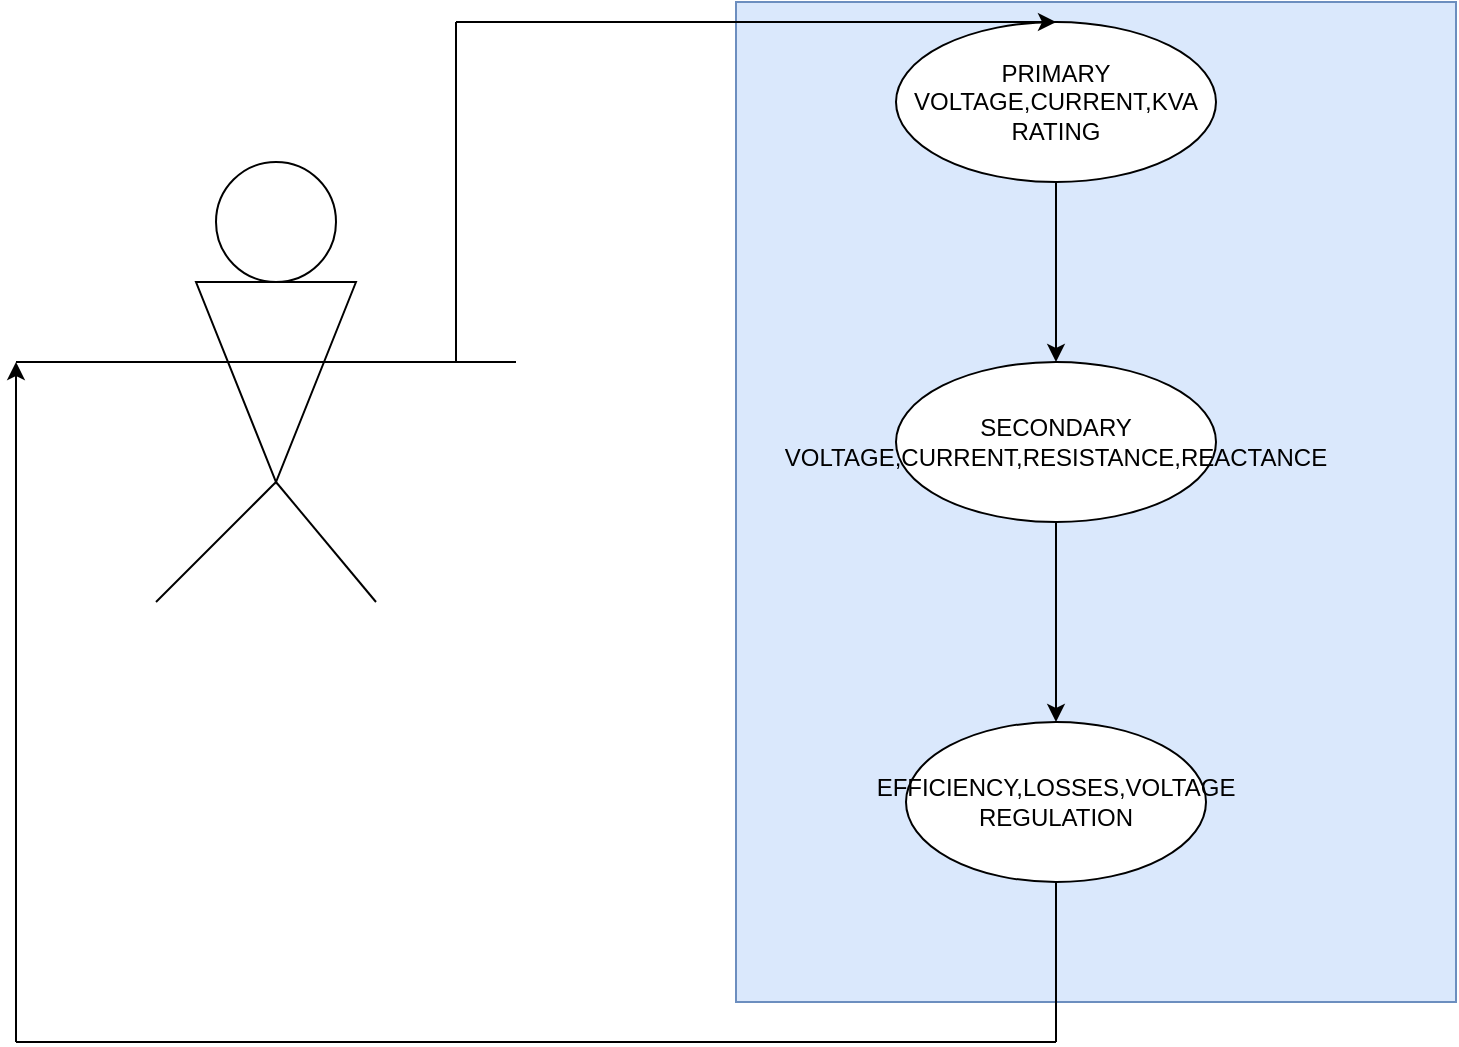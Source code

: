 <mxfile version="14.6.1" type="github">
  <diagram id="Mhq-m2DWT1gh3y-txHz7" name="Page-1">
    <mxGraphModel dx="1038" dy="1648" grid="1" gridSize="10" guides="1" tooltips="1" connect="1" arrows="1" fold="1" page="1" pageScale="1" pageWidth="850" pageHeight="1100" math="0" shadow="0">
      <root>
        <mxCell id="0" />
        <mxCell id="1" parent="0" />
        <mxCell id="jufUjQl-0ZvixmVM6svD-2" value="" style="rounded=0;whiteSpace=wrap;html=1;direction=south;fillColor=#dae8fc;strokeColor=#6c8ebf;" vertex="1" parent="1">
          <mxGeometry x="450" y="-540" width="360" height="500" as="geometry" />
        </mxCell>
        <mxCell id="jufUjQl-0ZvixmVM6svD-7" style="edgeStyle=orthogonalEdgeStyle;rounded=0;orthogonalLoop=1;jettySize=auto;html=1;entryX=0.5;entryY=0;entryDx=0;entryDy=0;fontFamily=Helvetica;fontColor=#000000;" edge="1" parent="1" source="jufUjQl-0ZvixmVM6svD-5" target="jufUjQl-0ZvixmVM6svD-6">
          <mxGeometry relative="1" as="geometry" />
        </mxCell>
        <mxCell id="jufUjQl-0ZvixmVM6svD-5" value="PRIMARY VOLTAGE,CURRENT,KVA RATING" style="ellipse;whiteSpace=wrap;html=1;fontStyle=0;fontFamily=Helvetica;" vertex="1" parent="1">
          <mxGeometry x="530" y="-530" width="160" height="80" as="geometry" />
        </mxCell>
        <mxCell id="jufUjQl-0ZvixmVM6svD-9" style="edgeStyle=orthogonalEdgeStyle;rounded=0;orthogonalLoop=1;jettySize=auto;html=1;entryX=0.5;entryY=0;entryDx=0;entryDy=0;fontFamily=Helvetica;fontColor=#000000;" edge="1" parent="1" source="jufUjQl-0ZvixmVM6svD-6" target="jufUjQl-0ZvixmVM6svD-8">
          <mxGeometry relative="1" as="geometry" />
        </mxCell>
        <mxCell id="jufUjQl-0ZvixmVM6svD-6" value="SECONDARY VOLTAGE,CURRENT,RESISTANCE,REACTANCE" style="ellipse;whiteSpace=wrap;html=1;fontFamily=Helvetica;fontColor=#000000;" vertex="1" parent="1">
          <mxGeometry x="530" y="-360" width="160" height="80" as="geometry" />
        </mxCell>
        <mxCell id="jufUjQl-0ZvixmVM6svD-8" value="EFFICIENCY,LOSSES,VOLTAGE REGULATION" style="ellipse;whiteSpace=wrap;html=1;fontFamily=Helvetica;fontColor=#000000;" vertex="1" parent="1">
          <mxGeometry x="535" y="-180" width="150" height="80" as="geometry" />
        </mxCell>
        <mxCell id="jufUjQl-0ZvixmVM6svD-10" value="" style="ellipse;whiteSpace=wrap;html=1;aspect=fixed;fontFamily=Helvetica;fontColor=#000000;" vertex="1" parent="1">
          <mxGeometry x="190" y="-460" width="60" height="60" as="geometry" />
        </mxCell>
        <mxCell id="jufUjQl-0ZvixmVM6svD-11" value="" style="triangle;whiteSpace=wrap;html=1;fontFamily=Helvetica;fontColor=#000000;direction=south;" vertex="1" parent="1">
          <mxGeometry x="180" y="-400" width="80" height="100" as="geometry" />
        </mxCell>
        <mxCell id="jufUjQl-0ZvixmVM6svD-12" value="" style="endArrow=none;html=1;fontFamily=Helvetica;fontColor=#000000;" edge="1" parent="1">
          <mxGeometry width="50" height="50" relative="1" as="geometry">
            <mxPoint x="160" y="-240" as="sourcePoint" />
            <mxPoint x="220" y="-300" as="targetPoint" />
          </mxGeometry>
        </mxCell>
        <mxCell id="jufUjQl-0ZvixmVM6svD-13" value="" style="endArrow=none;html=1;fontFamily=Helvetica;fontColor=#000000;" edge="1" parent="1">
          <mxGeometry width="50" height="50" relative="1" as="geometry">
            <mxPoint x="220" y="-300" as="sourcePoint" />
            <mxPoint x="270" y="-240" as="targetPoint" />
          </mxGeometry>
        </mxCell>
        <mxCell id="jufUjQl-0ZvixmVM6svD-14" value="" style="endArrow=none;html=1;fontFamily=Helvetica;fontColor=#000000;" edge="1" parent="1">
          <mxGeometry width="50" height="50" relative="1" as="geometry">
            <mxPoint x="90" y="-360" as="sourcePoint" />
            <mxPoint x="340" y="-360" as="targetPoint" />
            <Array as="points">
              <mxPoint x="120" y="-360" />
            </Array>
          </mxGeometry>
        </mxCell>
        <mxCell id="jufUjQl-0ZvixmVM6svD-15" value="" style="endArrow=classic;html=1;fontFamily=Helvetica;fontColor=#000000;entryX=0.5;entryY=0;entryDx=0;entryDy=0;" edge="1" parent="1" target="jufUjQl-0ZvixmVM6svD-5">
          <mxGeometry width="50" height="50" relative="1" as="geometry">
            <mxPoint x="310" y="-530" as="sourcePoint" />
            <mxPoint x="500" y="-640" as="targetPoint" />
          </mxGeometry>
        </mxCell>
        <mxCell id="jufUjQl-0ZvixmVM6svD-16" value="" style="endArrow=none;html=1;fontFamily=Helvetica;fontColor=#000000;" edge="1" parent="1">
          <mxGeometry width="50" height="50" relative="1" as="geometry">
            <mxPoint x="310" y="-530" as="sourcePoint" />
            <mxPoint x="310" y="-360" as="targetPoint" />
          </mxGeometry>
        </mxCell>
        <mxCell id="jufUjQl-0ZvixmVM6svD-18" value="" style="endArrow=none;html=1;fontFamily=Helvetica;fontColor=#000000;" edge="1" parent="1">
          <mxGeometry width="50" height="50" relative="1" as="geometry">
            <mxPoint x="90" y="-20" as="sourcePoint" />
            <mxPoint x="610" y="-20" as="targetPoint" />
          </mxGeometry>
        </mxCell>
        <mxCell id="jufUjQl-0ZvixmVM6svD-19" value="" style="endArrow=none;html=1;fontFamily=Helvetica;fontColor=#000000;" edge="1" parent="1">
          <mxGeometry width="50" height="50" relative="1" as="geometry">
            <mxPoint x="90" y="-20" as="sourcePoint" />
            <mxPoint x="90" y="-260" as="targetPoint" />
          </mxGeometry>
        </mxCell>
        <mxCell id="jufUjQl-0ZvixmVM6svD-20" value="" style="endArrow=classic;html=1;fontFamily=Helvetica;fontColor=#000000;" edge="1" parent="1">
          <mxGeometry width="50" height="50" relative="1" as="geometry">
            <mxPoint x="90" y="-260" as="sourcePoint" />
            <mxPoint x="90" y="-360" as="targetPoint" />
          </mxGeometry>
        </mxCell>
        <mxCell id="jufUjQl-0ZvixmVM6svD-22" value="" style="endArrow=none;html=1;fontFamily=Helvetica;fontColor=#000000;entryX=0.5;entryY=1;entryDx=0;entryDy=0;" edge="1" parent="1" target="jufUjQl-0ZvixmVM6svD-8">
          <mxGeometry width="50" height="50" relative="1" as="geometry">
            <mxPoint x="610" y="-20" as="sourcePoint" />
            <mxPoint x="450" y="-120" as="targetPoint" />
          </mxGeometry>
        </mxCell>
      </root>
    </mxGraphModel>
  </diagram>
</mxfile>
